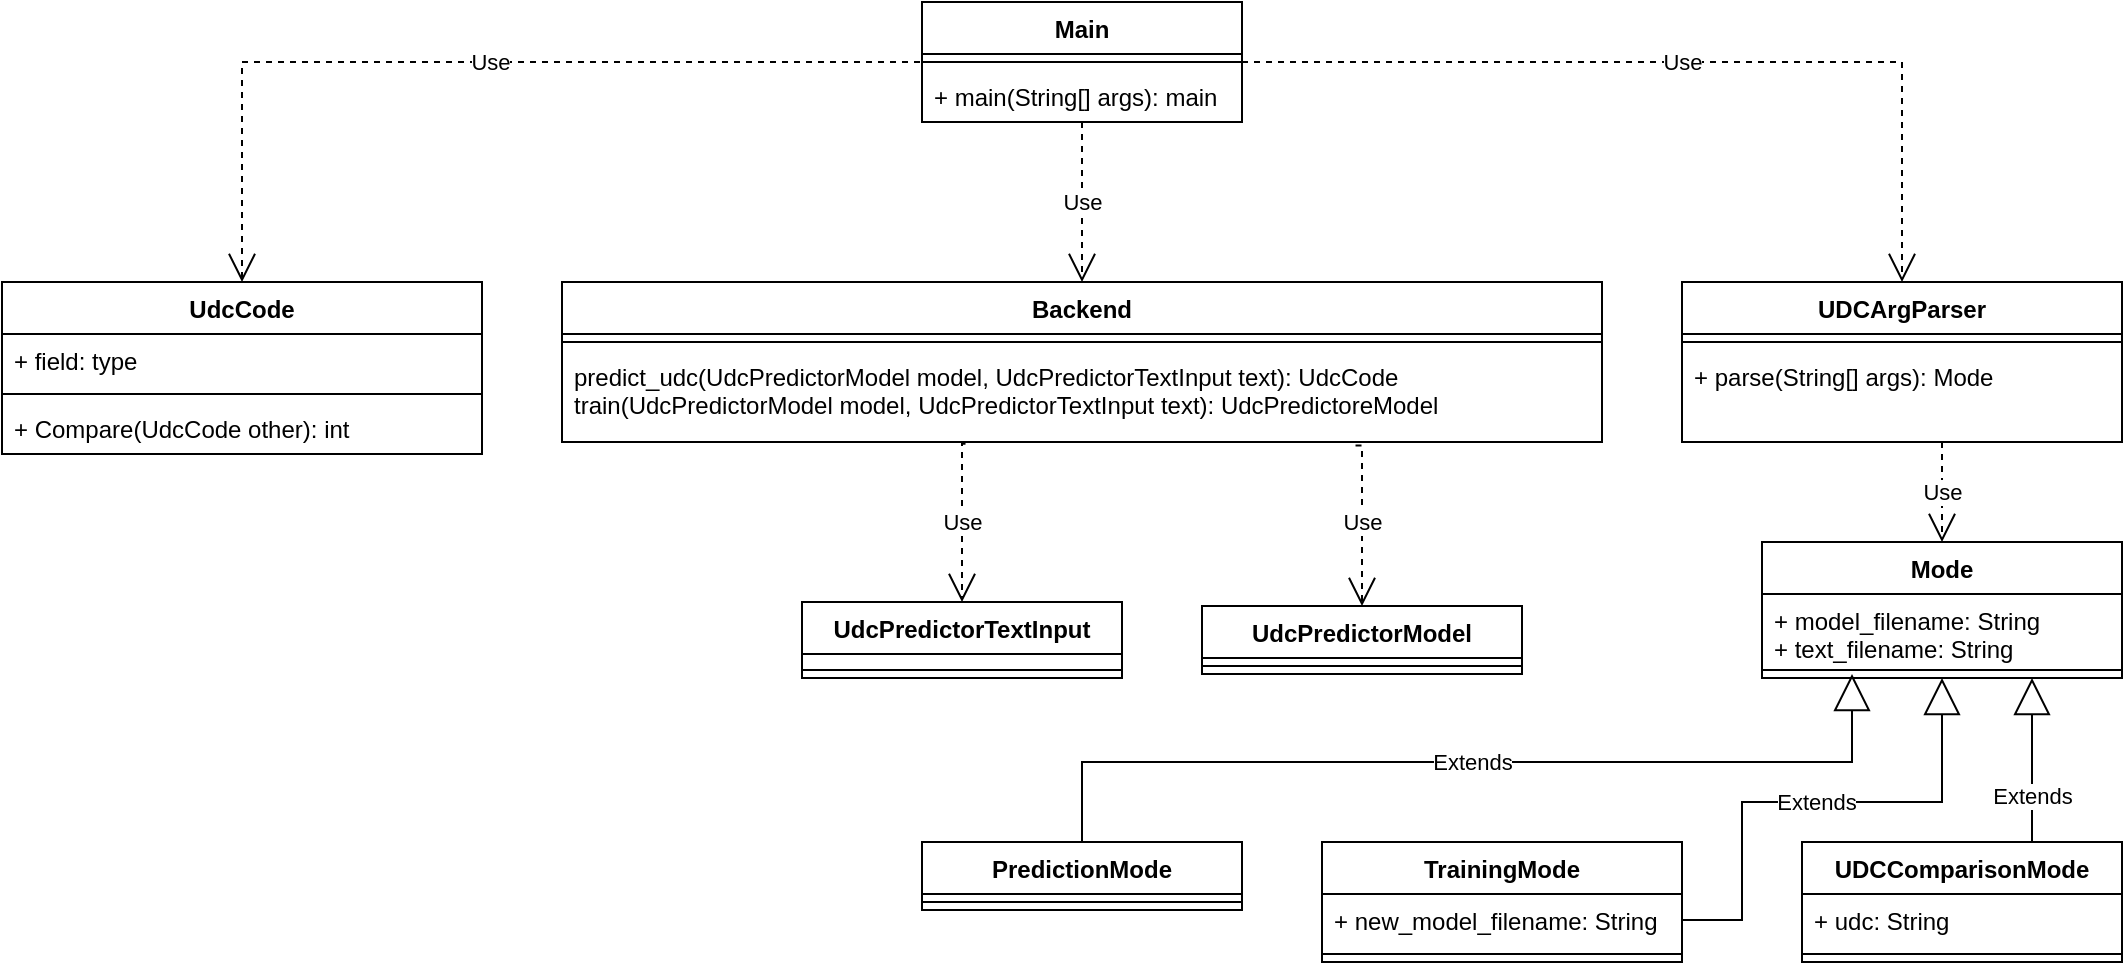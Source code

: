 <mxfile version="21.3.2" type="device">
  <diagram name="Page-1" id="SgYQN86NCgM5URA6LFeJ">
    <mxGraphModel dx="2282" dy="1900" grid="1" gridSize="10" guides="1" tooltips="1" connect="1" arrows="1" fold="1" page="1" pageScale="1" pageWidth="850" pageHeight="1100" math="0" shadow="0">
      <root>
        <mxCell id="0" />
        <mxCell id="1" parent="0" />
        <mxCell id="RZ3dmuCCWdsVL87AeFMS-1" value="Main" style="swimlane;fontStyle=1;align=center;verticalAlign=top;childLayout=stackLayout;horizontal=1;startSize=26;horizontalStack=0;resizeParent=1;resizeParentMax=0;resizeLast=0;collapsible=1;marginBottom=0;whiteSpace=wrap;html=1;" parent="1" vertex="1">
          <mxGeometry x="100" y="60" width="160" height="60" as="geometry" />
        </mxCell>
        <mxCell id="RZ3dmuCCWdsVL87AeFMS-3" value="" style="line;strokeWidth=1;fillColor=none;align=left;verticalAlign=middle;spacingTop=-1;spacingLeft=3;spacingRight=3;rotatable=0;labelPosition=right;points=[];portConstraint=eastwest;strokeColor=inherit;" parent="RZ3dmuCCWdsVL87AeFMS-1" vertex="1">
          <mxGeometry y="26" width="160" height="8" as="geometry" />
        </mxCell>
        <mxCell id="RZ3dmuCCWdsVL87AeFMS-4" value="+ main(String[] args): main" style="text;strokeColor=none;fillColor=none;align=left;verticalAlign=top;spacingLeft=4;spacingRight=4;overflow=hidden;rotatable=0;points=[[0,0.5],[1,0.5]];portConstraint=eastwest;whiteSpace=wrap;html=1;" parent="RZ3dmuCCWdsVL87AeFMS-1" vertex="1">
          <mxGeometry y="34" width="160" height="26" as="geometry" />
        </mxCell>
        <mxCell id="RZ3dmuCCWdsVL87AeFMS-5" value="Backend" style="swimlane;fontStyle=1;align=center;verticalAlign=top;childLayout=stackLayout;horizontal=1;startSize=26;horizontalStack=0;resizeParent=1;resizeParentMax=0;resizeLast=0;collapsible=1;marginBottom=0;whiteSpace=wrap;html=1;" parent="1" vertex="1">
          <mxGeometry x="-80" y="200" width="520" height="80" as="geometry" />
        </mxCell>
        <mxCell id="RZ3dmuCCWdsVL87AeFMS-7" value="" style="line;strokeWidth=1;fillColor=none;align=left;verticalAlign=middle;spacingTop=-1;spacingLeft=3;spacingRight=3;rotatable=0;labelPosition=right;points=[];portConstraint=eastwest;strokeColor=inherit;" parent="RZ3dmuCCWdsVL87AeFMS-5" vertex="1">
          <mxGeometry y="26" width="520" height="8" as="geometry" />
        </mxCell>
        <mxCell id="RZ3dmuCCWdsVL87AeFMS-8" value="&lt;div&gt;predict_udc(UdcPredictorModel model, UdcPredictorTextInput text): UdcCode&lt;/div&gt;&lt;div&gt;train(UdcPredictorModel model, UdcPredictorTextInput text): UdcPredictoreModel&lt;br&gt;&lt;/div&gt;" style="text;strokeColor=none;fillColor=none;align=left;verticalAlign=top;spacingLeft=4;spacingRight=4;overflow=hidden;rotatable=0;points=[[0,0.5],[1,0.5]];portConstraint=eastwest;whiteSpace=wrap;html=1;" parent="RZ3dmuCCWdsVL87AeFMS-5" vertex="1">
          <mxGeometry y="34" width="520" height="46" as="geometry" />
        </mxCell>
        <mxCell id="RZ3dmuCCWdsVL87AeFMS-10" value="Use" style="endArrow=open;endSize=12;dashed=1;html=1;rounded=0;exitX=1;exitY=0.5;exitDx=0;exitDy=0;entryX=0.5;entryY=0;entryDx=0;entryDy=0;edgeStyle=orthogonalEdgeStyle;" parent="1" source="RZ3dmuCCWdsVL87AeFMS-1" edge="1" target="RZ3dmuCCWdsVL87AeFMS-11">
          <mxGeometry width="160" relative="1" as="geometry">
            <mxPoint x="350" y="150" as="sourcePoint" />
            <mxPoint x="380" y="110" as="targetPoint" />
            <mxPoint as="offset" />
          </mxGeometry>
        </mxCell>
        <mxCell id="RZ3dmuCCWdsVL87AeFMS-11" value="UDCArgParser" style="swimlane;fontStyle=1;align=center;verticalAlign=top;childLayout=stackLayout;horizontal=1;startSize=26;horizontalStack=0;resizeParent=1;resizeParentMax=0;resizeLast=0;collapsible=1;marginBottom=0;whiteSpace=wrap;html=1;" parent="1" vertex="1">
          <mxGeometry x="480" y="200" width="220" height="80" as="geometry" />
        </mxCell>
        <mxCell id="RZ3dmuCCWdsVL87AeFMS-13" value="" style="line;strokeWidth=1;fillColor=none;align=left;verticalAlign=middle;spacingTop=-1;spacingLeft=3;spacingRight=3;rotatable=0;labelPosition=right;points=[];portConstraint=eastwest;strokeColor=inherit;" parent="RZ3dmuCCWdsVL87AeFMS-11" vertex="1">
          <mxGeometry y="26" width="220" height="8" as="geometry" />
        </mxCell>
        <mxCell id="RZ3dmuCCWdsVL87AeFMS-14" value="+ parse(String[] args): Mode" style="text;strokeColor=none;fillColor=none;align=left;verticalAlign=top;spacingLeft=4;spacingRight=4;overflow=hidden;rotatable=0;points=[[0,0.5],[1,0.5]];portConstraint=eastwest;whiteSpace=wrap;html=1;" parent="RZ3dmuCCWdsVL87AeFMS-11" vertex="1">
          <mxGeometry y="34" width="220" height="46" as="geometry" />
        </mxCell>
        <mxCell id="RZ3dmuCCWdsVL87AeFMS-15" value="Use" style="endArrow=open;endSize=12;dashed=1;html=1;rounded=0;exitX=0.5;exitY=1;exitDx=0;exitDy=0;entryX=0.5;entryY=0;entryDx=0;entryDy=0;" parent="1" source="RZ3dmuCCWdsVL87AeFMS-1" target="RZ3dmuCCWdsVL87AeFMS-5" edge="1">
          <mxGeometry width="160" relative="1" as="geometry">
            <mxPoint x="100" y="250" as="sourcePoint" />
            <mxPoint x="260" y="250" as="targetPoint" />
          </mxGeometry>
        </mxCell>
        <mxCell id="RZ3dmuCCWdsVL87AeFMS-26" value="PredictionMode" style="swimlane;fontStyle=1;align=center;verticalAlign=top;childLayout=stackLayout;horizontal=1;startSize=26;horizontalStack=0;resizeParent=1;resizeParentMax=0;resizeLast=0;collapsible=1;marginBottom=0;whiteSpace=wrap;html=1;" parent="1" vertex="1">
          <mxGeometry x="100" y="480" width="160" height="34" as="geometry" />
        </mxCell>
        <mxCell id="RZ3dmuCCWdsVL87AeFMS-27" value="" style="line;strokeWidth=1;fillColor=none;align=left;verticalAlign=middle;spacingTop=-1;spacingLeft=3;spacingRight=3;rotatable=0;labelPosition=right;points=[];portConstraint=eastwest;strokeColor=inherit;" parent="RZ3dmuCCWdsVL87AeFMS-26" vertex="1">
          <mxGeometry y="26" width="160" height="8" as="geometry" />
        </mxCell>
        <mxCell id="RZ3dmuCCWdsVL87AeFMS-37" value="&lt;div&gt;Mode&lt;/div&gt;" style="swimlane;fontStyle=1;align=center;verticalAlign=top;childLayout=stackLayout;horizontal=1;startSize=26;horizontalStack=0;resizeParent=1;resizeParentMax=0;resizeLast=0;collapsible=1;marginBottom=0;whiteSpace=wrap;html=1;" parent="1" vertex="1">
          <mxGeometry x="520" y="330" width="180" height="68" as="geometry" />
        </mxCell>
        <mxCell id="RZ3dmuCCWdsVL87AeFMS-38" value="+ model_filename: String&lt;br&gt;+ text_filename: String" style="text;strokeColor=none;fillColor=none;align=left;verticalAlign=top;spacingLeft=4;spacingRight=4;overflow=hidden;rotatable=0;points=[[0,0.5],[1,0.5]];portConstraint=eastwest;whiteSpace=wrap;html=1;" parent="RZ3dmuCCWdsVL87AeFMS-37" vertex="1">
          <mxGeometry y="26" width="180" height="34" as="geometry" />
        </mxCell>
        <mxCell id="RZ3dmuCCWdsVL87AeFMS-39" value="" style="line;strokeWidth=1;fillColor=none;align=left;verticalAlign=middle;spacingTop=-1;spacingLeft=3;spacingRight=3;rotatable=0;labelPosition=right;points=[];portConstraint=eastwest;strokeColor=inherit;" parent="RZ3dmuCCWdsVL87AeFMS-37" vertex="1">
          <mxGeometry y="60" width="180" height="8" as="geometry" />
        </mxCell>
        <mxCell id="RZ3dmuCCWdsVL87AeFMS-41" value="Extends" style="endArrow=block;endSize=16;endFill=0;html=1;rounded=0;entryX=0.25;entryY=0.75;entryDx=0;entryDy=0;entryPerimeter=0;exitX=0.5;exitY=0;exitDx=0;exitDy=0;edgeStyle=orthogonalEdgeStyle;" parent="1" source="RZ3dmuCCWdsVL87AeFMS-26" target="RZ3dmuCCWdsVL87AeFMS-39" edge="1">
          <mxGeometry width="160" relative="1" as="geometry">
            <mxPoint x="340" y="640" as="sourcePoint" />
            <mxPoint x="500" y="640" as="targetPoint" />
            <Array as="points">
              <mxPoint x="180" y="440" />
              <mxPoint x="565" y="440" />
            </Array>
          </mxGeometry>
        </mxCell>
        <mxCell id="RZ3dmuCCWdsVL87AeFMS-42" value="Extends" style="endArrow=block;endSize=16;endFill=0;html=1;rounded=0;entryX=0.75;entryY=1;entryDx=0;entryDy=0;exitX=0.5;exitY=0;exitDx=0;exitDy=0;edgeStyle=orthogonalEdgeStyle;" parent="1" source="RZ3dmuCCWdsVL87AeFMS-44" target="RZ3dmuCCWdsVL87AeFMS-37" edge="1">
          <mxGeometry width="160" relative="1" as="geometry">
            <mxPoint x="700" y="470" as="sourcePoint" />
            <mxPoint x="680" y="600" as="targetPoint" />
            <Array as="points">
              <mxPoint x="655" y="480" />
            </Array>
          </mxGeometry>
        </mxCell>
        <mxCell id="RZ3dmuCCWdsVL87AeFMS-43" value="Extends" style="endArrow=block;endSize=16;endFill=0;html=1;rounded=0;entryX=0.5;entryY=1;entryDx=0;entryDy=0;exitX=1;exitY=0.5;exitDx=0;exitDy=0;edgeStyle=orthogonalEdgeStyle;" parent="1" source="RZ3dmuCCWdsVL87AeFMS-49" target="RZ3dmuCCWdsVL87AeFMS-37" edge="1">
          <mxGeometry width="160" relative="1" as="geometry">
            <mxPoint x="490" y="470" as="sourcePoint" />
            <mxPoint x="640" y="610" as="targetPoint" />
            <Array as="points">
              <mxPoint x="510" y="519" />
              <mxPoint x="510" y="460" />
              <mxPoint x="610" y="460" />
            </Array>
          </mxGeometry>
        </mxCell>
        <mxCell id="RZ3dmuCCWdsVL87AeFMS-44" value="UDCComparisonMode" style="swimlane;fontStyle=1;align=center;verticalAlign=top;childLayout=stackLayout;horizontal=1;startSize=26;horizontalStack=0;resizeParent=1;resizeParentMax=0;resizeLast=0;collapsible=1;marginBottom=0;whiteSpace=wrap;html=1;" parent="1" vertex="1">
          <mxGeometry x="540" y="480" width="160" height="60" as="geometry" />
        </mxCell>
        <mxCell id="RZ3dmuCCWdsVL87AeFMS-45" value="&lt;div&gt;+ udc: String&lt;/div&gt;" style="text;strokeColor=none;fillColor=none;align=left;verticalAlign=top;spacingLeft=4;spacingRight=4;overflow=hidden;rotatable=0;points=[[0,0.5],[1,0.5]];portConstraint=eastwest;whiteSpace=wrap;html=1;" parent="RZ3dmuCCWdsVL87AeFMS-44" vertex="1">
          <mxGeometry y="26" width="160" height="26" as="geometry" />
        </mxCell>
        <mxCell id="RZ3dmuCCWdsVL87AeFMS-46" value="" style="line;strokeWidth=1;fillColor=none;align=left;verticalAlign=middle;spacingTop=-1;spacingLeft=3;spacingRight=3;rotatable=0;labelPosition=right;points=[];portConstraint=eastwest;strokeColor=inherit;" parent="RZ3dmuCCWdsVL87AeFMS-44" vertex="1">
          <mxGeometry y="52" width="160" height="8" as="geometry" />
        </mxCell>
        <mxCell id="RZ3dmuCCWdsVL87AeFMS-48" value="&lt;div&gt;TrainingMode&lt;/div&gt;" style="swimlane;fontStyle=1;align=center;verticalAlign=top;childLayout=stackLayout;horizontal=1;startSize=26;horizontalStack=0;resizeParent=1;resizeParentMax=0;resizeLast=0;collapsible=1;marginBottom=0;whiteSpace=wrap;html=1;" parent="1" vertex="1">
          <mxGeometry x="300" y="480" width="180" height="60" as="geometry" />
        </mxCell>
        <mxCell id="RZ3dmuCCWdsVL87AeFMS-49" value="+ new_model_filename: String" style="text;strokeColor=none;fillColor=none;align=left;verticalAlign=top;spacingLeft=4;spacingRight=4;overflow=hidden;rotatable=0;points=[[0,0.5],[1,0.5]];portConstraint=eastwest;whiteSpace=wrap;html=1;" parent="RZ3dmuCCWdsVL87AeFMS-48" vertex="1">
          <mxGeometry y="26" width="180" height="26" as="geometry" />
        </mxCell>
        <mxCell id="RZ3dmuCCWdsVL87AeFMS-50" value="" style="line;strokeWidth=1;fillColor=none;align=left;verticalAlign=middle;spacingTop=-1;spacingLeft=3;spacingRight=3;rotatable=0;labelPosition=right;points=[];portConstraint=eastwest;strokeColor=inherit;" parent="RZ3dmuCCWdsVL87AeFMS-48" vertex="1">
          <mxGeometry y="52" width="180" height="8" as="geometry" />
        </mxCell>
        <mxCell id="RZ3dmuCCWdsVL87AeFMS-51" value="Use" style="endArrow=open;endSize=12;dashed=1;html=1;rounded=0;entryX=0.5;entryY=0;entryDx=0;entryDy=0;" parent="1" target="RZ3dmuCCWdsVL87AeFMS-37" edge="1">
          <mxGeometry width="160" relative="1" as="geometry">
            <mxPoint x="610" y="280" as="sourcePoint" />
            <mxPoint x="600" y="250" as="targetPoint" />
            <mxPoint as="offset" />
          </mxGeometry>
        </mxCell>
        <mxCell id="Hmt5M23Cgn5gPZtwhTeT-1" value="UdcPredictorModel" style="swimlane;fontStyle=1;align=center;verticalAlign=top;childLayout=stackLayout;horizontal=1;startSize=26;horizontalStack=0;resizeParent=1;resizeParentMax=0;resizeLast=0;collapsible=1;marginBottom=0;whiteSpace=wrap;html=1;" parent="1" vertex="1">
          <mxGeometry x="240" y="362" width="160" height="34" as="geometry" />
        </mxCell>
        <mxCell id="Hmt5M23Cgn5gPZtwhTeT-3" value="" style="line;strokeWidth=1;fillColor=none;align=left;verticalAlign=middle;spacingTop=-1;spacingLeft=3;spacingRight=3;rotatable=0;labelPosition=right;points=[];portConstraint=eastwest;strokeColor=inherit;" parent="Hmt5M23Cgn5gPZtwhTeT-1" vertex="1">
          <mxGeometry y="26" width="160" height="8" as="geometry" />
        </mxCell>
        <mxCell id="Hmt5M23Cgn5gPZtwhTeT-5" value="&lt;div&gt;UdcPredictorTextInput&lt;/div&gt;" style="swimlane;fontStyle=1;align=center;verticalAlign=top;childLayout=stackLayout;horizontal=1;startSize=26;horizontalStack=0;resizeParent=1;resizeParentMax=0;resizeLast=0;collapsible=1;marginBottom=0;whiteSpace=wrap;html=1;" parent="1" vertex="1">
          <mxGeometry x="40" y="360" width="160" height="38" as="geometry" />
        </mxCell>
        <mxCell id="Hmt5M23Cgn5gPZtwhTeT-6" value="&lt;div&gt;&lt;br&gt;&lt;/div&gt;" style="text;strokeColor=none;fillColor=none;align=left;verticalAlign=top;spacingLeft=4;spacingRight=4;overflow=hidden;rotatable=0;points=[[0,0.5],[1,0.5]];portConstraint=eastwest;whiteSpace=wrap;html=1;" parent="Hmt5M23Cgn5gPZtwhTeT-5" vertex="1">
          <mxGeometry y="26" width="160" height="4" as="geometry" />
        </mxCell>
        <mxCell id="Hmt5M23Cgn5gPZtwhTeT-7" value="" style="line;strokeWidth=1;fillColor=none;align=left;verticalAlign=middle;spacingTop=-1;spacingLeft=3;spacingRight=3;rotatable=0;labelPosition=right;points=[];portConstraint=eastwest;strokeColor=inherit;" parent="Hmt5M23Cgn5gPZtwhTeT-5" vertex="1">
          <mxGeometry y="30" width="160" height="8" as="geometry" />
        </mxCell>
        <mxCell id="Hmt5M23Cgn5gPZtwhTeT-9" value="Use" style="endArrow=open;endSize=12;dashed=1;html=1;rounded=0;exitX=0.388;exitY=1.018;exitDx=0;exitDy=0;exitPerimeter=0;edgeStyle=orthogonalEdgeStyle;entryX=0.5;entryY=0;entryDx=0;entryDy=0;" parent="1" source="RZ3dmuCCWdsVL87AeFMS-8" target="Hmt5M23Cgn5gPZtwhTeT-5" edge="1">
          <mxGeometry width="160" relative="1" as="geometry">
            <mxPoint x="280" y="810" as="sourcePoint" />
            <mxPoint x="40" y="540" as="targetPoint" />
            <Array as="points">
              <mxPoint x="120" y="281" />
            </Array>
          </mxGeometry>
        </mxCell>
        <mxCell id="Hmt5M23Cgn5gPZtwhTeT-10" value="Use" style="endArrow=open;endSize=12;dashed=1;html=1;rounded=0;exitX=0.763;exitY=1.038;exitDx=0;exitDy=0;exitPerimeter=0;edgeStyle=orthogonalEdgeStyle;entryX=0.5;entryY=0;entryDx=0;entryDy=0;" parent="1" source="RZ3dmuCCWdsVL87AeFMS-8" target="Hmt5M23Cgn5gPZtwhTeT-1" edge="1">
          <mxGeometry width="160" relative="1" as="geometry">
            <mxPoint x="220" y="840" as="sourcePoint" />
            <mxPoint x="280" y="540" as="targetPoint" />
            <Array as="points">
              <mxPoint x="320" y="282" />
            </Array>
          </mxGeometry>
        </mxCell>
        <mxCell id="l8TZct2WbEj7Bqe8zt_h-7" value="Use" style="endArrow=open;endSize=12;dashed=1;html=1;rounded=0;exitX=0;exitY=0.5;exitDx=0;exitDy=0;edgeStyle=orthogonalEdgeStyle;entryX=0.5;entryY=0;entryDx=0;entryDy=0;" edge="1" parent="1" source="RZ3dmuCCWdsVL87AeFMS-4" target="l8TZct2WbEj7Bqe8zt_h-8">
          <mxGeometry width="160" relative="1" as="geometry">
            <mxPoint x="-220" y="390" as="sourcePoint" />
            <mxPoint x="-190" y="200" as="targetPoint" />
            <Array as="points">
              <mxPoint x="100" y="90" />
              <mxPoint x="-240" y="90" />
            </Array>
          </mxGeometry>
        </mxCell>
        <mxCell id="l8TZct2WbEj7Bqe8zt_h-8" value="UdcCode" style="swimlane;fontStyle=1;align=center;verticalAlign=top;childLayout=stackLayout;horizontal=1;startSize=26;horizontalStack=0;resizeParent=1;resizeParentMax=0;resizeLast=0;collapsible=1;marginBottom=0;whiteSpace=wrap;html=1;" vertex="1" parent="1">
          <mxGeometry x="-360" y="200" width="240" height="86" as="geometry" />
        </mxCell>
        <mxCell id="l8TZct2WbEj7Bqe8zt_h-9" value="+ field: type" style="text;strokeColor=none;fillColor=none;align=left;verticalAlign=top;spacingLeft=4;spacingRight=4;overflow=hidden;rotatable=0;points=[[0,0.5],[1,0.5]];portConstraint=eastwest;whiteSpace=wrap;html=1;" vertex="1" parent="l8TZct2WbEj7Bqe8zt_h-8">
          <mxGeometry y="26" width="240" height="26" as="geometry" />
        </mxCell>
        <mxCell id="l8TZct2WbEj7Bqe8zt_h-10" value="" style="line;strokeWidth=1;fillColor=none;align=left;verticalAlign=middle;spacingTop=-1;spacingLeft=3;spacingRight=3;rotatable=0;labelPosition=right;points=[];portConstraint=eastwest;strokeColor=inherit;" vertex="1" parent="l8TZct2WbEj7Bqe8zt_h-8">
          <mxGeometry y="52" width="240" height="8" as="geometry" />
        </mxCell>
        <mxCell id="l8TZct2WbEj7Bqe8zt_h-11" value="+ Compare(UdcCode other): int" style="text;strokeColor=none;fillColor=none;align=left;verticalAlign=top;spacingLeft=4;spacingRight=4;overflow=hidden;rotatable=0;points=[[0,0.5],[1,0.5]];portConstraint=eastwest;whiteSpace=wrap;html=1;" vertex="1" parent="l8TZct2WbEj7Bqe8zt_h-8">
          <mxGeometry y="60" width="240" height="26" as="geometry" />
        </mxCell>
      </root>
    </mxGraphModel>
  </diagram>
</mxfile>
